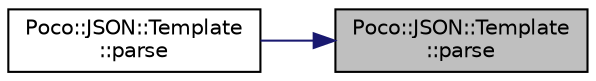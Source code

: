 digraph "Poco::JSON::Template::parse"
{
 // LATEX_PDF_SIZE
  edge [fontname="Helvetica",fontsize="10",labelfontname="Helvetica",labelfontsize="10"];
  node [fontname="Helvetica",fontsize="10",shape=record];
  rankdir="RL";
  Node1 [label="Poco::JSON::Template\l::parse",height=0.2,width=0.4,color="black", fillcolor="grey75", style="filled", fontcolor="black",tooltip="Destroys the Template."];
  Node1 -> Node2 [dir="back",color="midnightblue",fontsize="10",style="solid"];
  Node2 [label="Poco::JSON::Template\l::parse",height=0.2,width=0.4,color="black", fillcolor="white", style="filled",URL="$classPoco_1_1JSON_1_1Template.html#a4c2edc1cbda54ac78d0e49b4934e4d81",tooltip="Parse a template from a file."];
}
